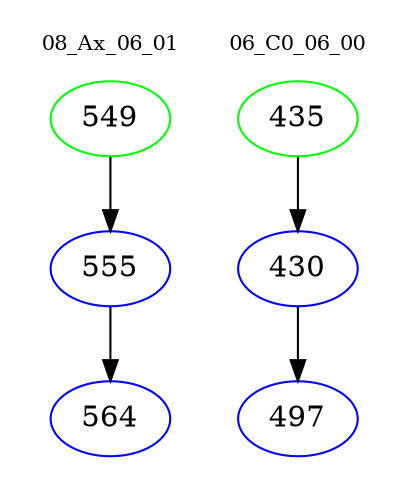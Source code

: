 digraph{
subgraph cluster_0 {
color = white
label = "08_Ax_06_01";
fontsize=10;
T0_549 [label="549", color="green"]
T0_549 -> T0_555 [color="black"]
T0_555 [label="555", color="blue"]
T0_555 -> T0_564 [color="black"]
T0_564 [label="564", color="blue"]
}
subgraph cluster_1 {
color = white
label = "06_C0_06_00";
fontsize=10;
T1_435 [label="435", color="green"]
T1_435 -> T1_430 [color="black"]
T1_430 [label="430", color="blue"]
T1_430 -> T1_497 [color="black"]
T1_497 [label="497", color="blue"]
}
}
